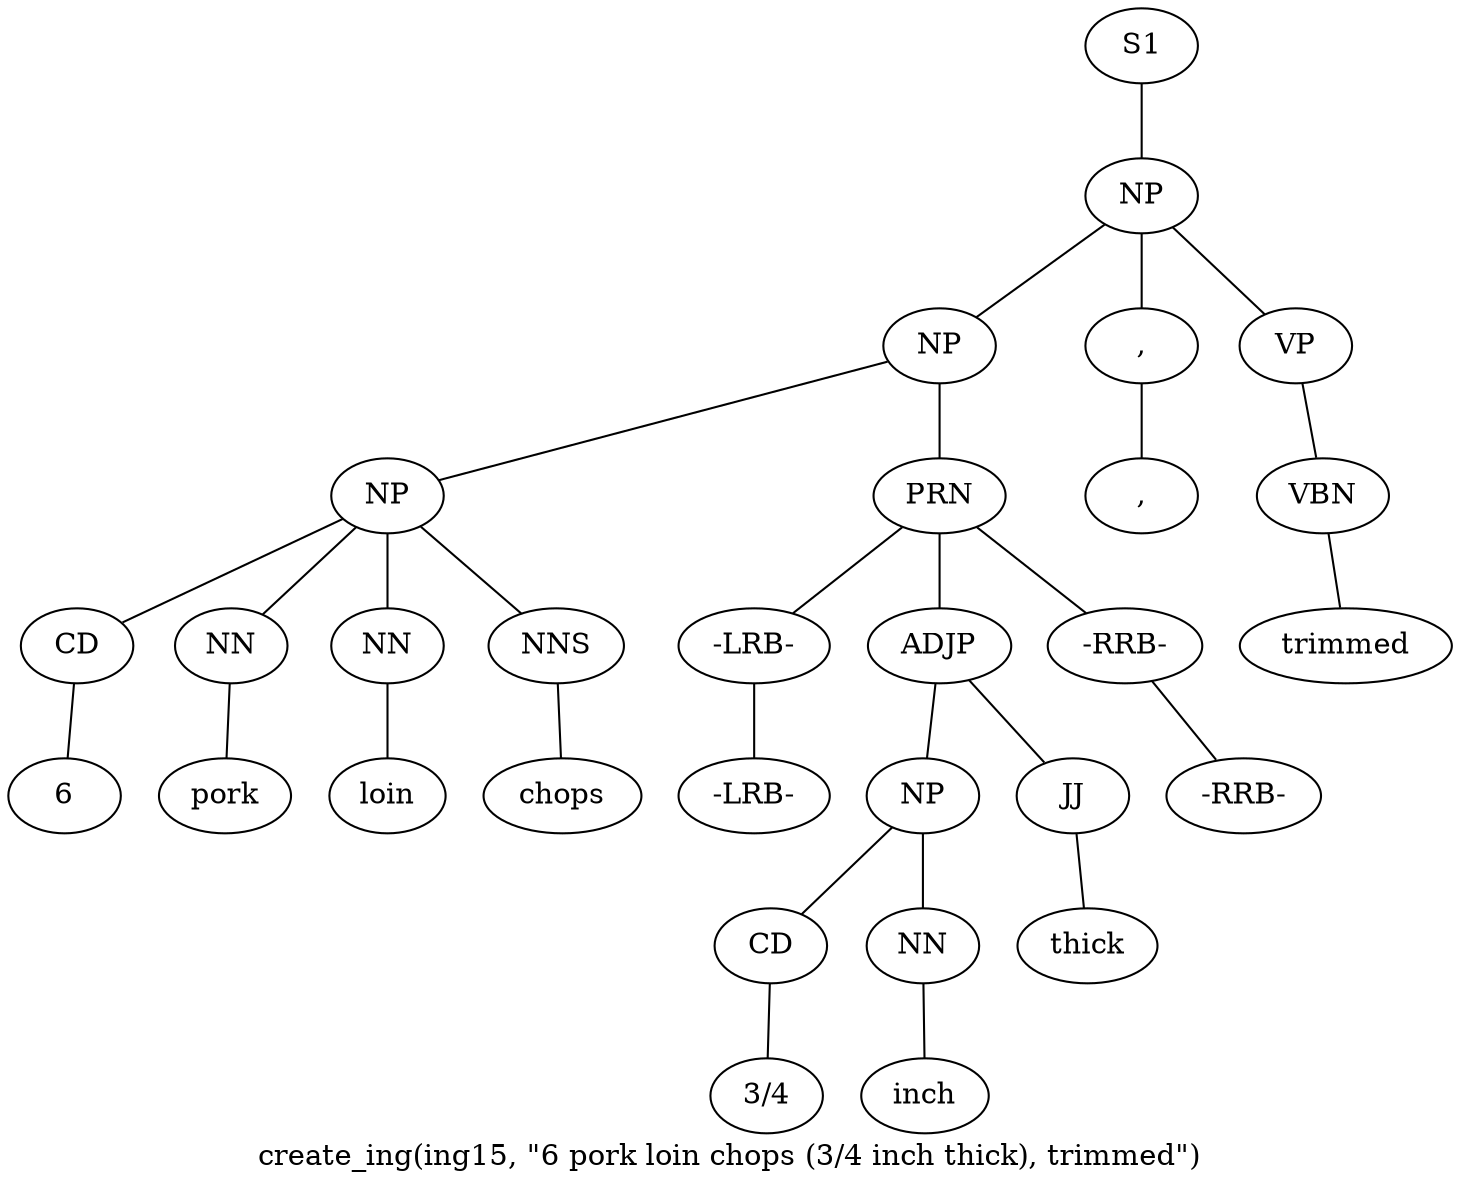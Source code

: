 graph SyntaxGraph {
	label = "create_ing(ing15, \"6 pork loin chops (3/4 inch thick), trimmed\")";
	Node0 [label="S1"];
	Node1 [label="NP"];
	Node2 [label="NP"];
	Node3 [label="NP"];
	Node4 [label="CD"];
	Node5 [label="6"];
	Node6 [label="NN"];
	Node7 [label="pork"];
	Node8 [label="NN"];
	Node9 [label="loin"];
	Node10 [label="NNS"];
	Node11 [label="chops"];
	Node12 [label="PRN"];
	Node13 [label="-LRB-"];
	Node14 [label="-LRB-"];
	Node15 [label="ADJP"];
	Node16 [label="NP"];
	Node17 [label="CD"];
	Node18 [label="3/4"];
	Node19 [label="NN"];
	Node20 [label="inch"];
	Node21 [label="JJ"];
	Node22 [label="thick"];
	Node23 [label="-RRB-"];
	Node24 [label="-RRB-"];
	Node25 [label=","];
	Node26 [label=","];
	Node27 [label="VP"];
	Node28 [label="VBN"];
	Node29 [label="trimmed"];

	Node0 -- Node1;
	Node1 -- Node2;
	Node1 -- Node25;
	Node1 -- Node27;
	Node2 -- Node3;
	Node2 -- Node12;
	Node3 -- Node4;
	Node3 -- Node6;
	Node3 -- Node8;
	Node3 -- Node10;
	Node4 -- Node5;
	Node6 -- Node7;
	Node8 -- Node9;
	Node10 -- Node11;
	Node12 -- Node13;
	Node12 -- Node15;
	Node12 -- Node23;
	Node13 -- Node14;
	Node15 -- Node16;
	Node15 -- Node21;
	Node16 -- Node17;
	Node16 -- Node19;
	Node17 -- Node18;
	Node19 -- Node20;
	Node21 -- Node22;
	Node23 -- Node24;
	Node25 -- Node26;
	Node27 -- Node28;
	Node28 -- Node29;
}